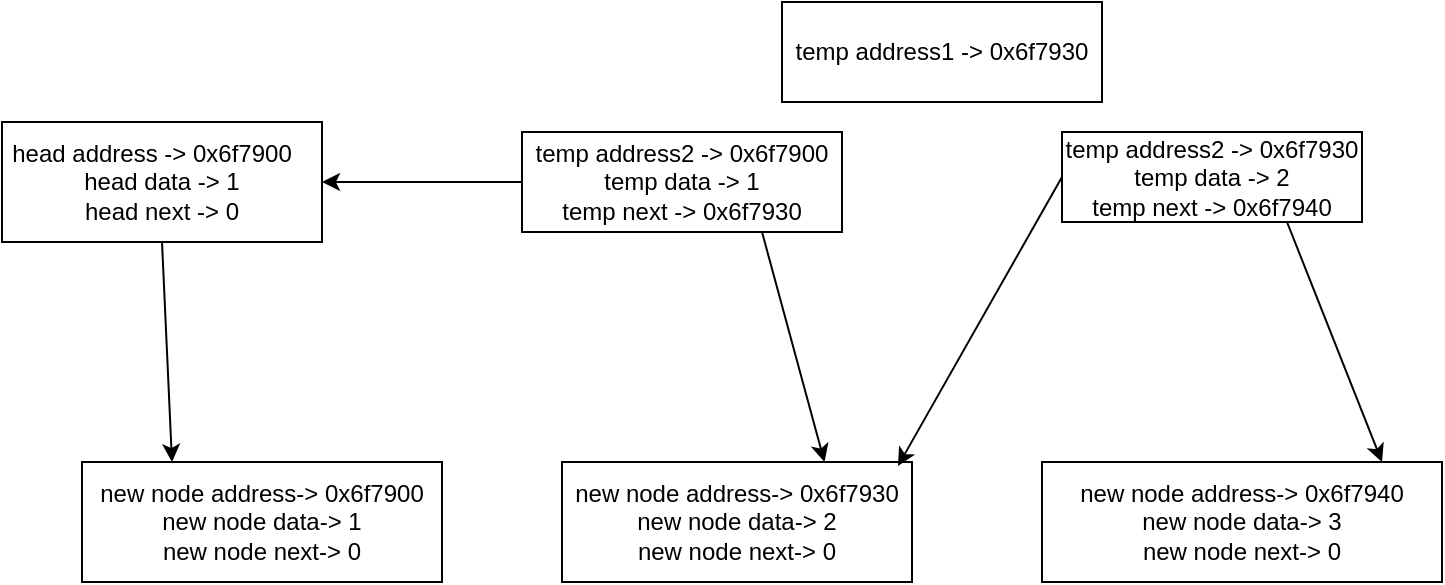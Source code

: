 <mxfile>
    <diagram id="igLSvl1rxOK1qJQzjv5_" name="Page-1">
        <mxGraphModel dx="1695" dy="405" grid="1" gridSize="10" guides="1" tooltips="1" connect="1" arrows="1" fold="1" page="1" pageScale="1" pageWidth="850" pageHeight="1100" background="none" math="0" shadow="0">
            <root>
                <mxCell id="0"/>
                <mxCell id="1" parent="0"/>
                <mxCell id="2" value="&lt;div&gt;new node address-&amp;gt; 0x6f7900&lt;/div&gt;&lt;div&gt;new node data-&amp;gt; 1&lt;/div&gt;&lt;div&gt;new node next-&amp;gt; 0&lt;/div&gt;" style="rounded=0;whiteSpace=wrap;html=1;" vertex="1" parent="1">
                    <mxGeometry x="30" y="260" width="180" height="60" as="geometry"/>
                </mxCell>
                <mxCell id="10" style="edgeStyle=none;html=1;exitX=0.5;exitY=1;exitDx=0;exitDy=0;entryX=0.25;entryY=0;entryDx=0;entryDy=0;" edge="1" parent="1" source="3" target="2">
                    <mxGeometry relative="1" as="geometry"/>
                </mxCell>
                <mxCell id="3" value="&lt;div&gt;head address -&amp;gt; 0x6f7900&amp;nbsp; &amp;nbsp;&lt;/div&gt;&lt;div&gt;head data -&amp;gt; 1&lt;/div&gt;&lt;div&gt;head next -&amp;gt; 0&lt;/div&gt;" style="rounded=0;whiteSpace=wrap;html=1;" vertex="1" parent="1">
                    <mxGeometry x="-10" y="90" width="160" height="60" as="geometry"/>
                </mxCell>
                <mxCell id="4" value="&lt;div&gt;new node address-&amp;gt; 0x6f7930&lt;/div&gt;&lt;div&gt;new node data-&amp;gt; 2&lt;/div&gt;&lt;div&gt;new node next-&amp;gt; 0&lt;/div&gt;" style="rounded=0;whiteSpace=wrap;html=1;" vertex="1" parent="1">
                    <mxGeometry x="270" y="260" width="175" height="60" as="geometry"/>
                </mxCell>
                <mxCell id="11" style="edgeStyle=none;html=1;exitX=0;exitY=0.5;exitDx=0;exitDy=0;entryX=1;entryY=0.5;entryDx=0;entryDy=0;" edge="1" parent="1" source="5" target="3">
                    <mxGeometry relative="1" as="geometry"/>
                </mxCell>
                <mxCell id="12" style="edgeStyle=none;html=1;exitX=0.75;exitY=1;exitDx=0;exitDy=0;entryX=0.75;entryY=0;entryDx=0;entryDy=0;" edge="1" parent="1" source="5" target="4">
                    <mxGeometry relative="1" as="geometry"/>
                </mxCell>
                <mxCell id="5" value="&lt;div&gt;temp address2 -&amp;gt; 0x6f7900&lt;/div&gt;&lt;div&gt;temp data -&amp;gt; 1&lt;/div&gt;&lt;div&gt;temp next -&amp;gt; 0x6f7930&lt;/div&gt;" style="rounded=0;whiteSpace=wrap;html=1;" vertex="1" parent="1">
                    <mxGeometry x="250" y="95" width="160" height="50" as="geometry"/>
                </mxCell>
                <mxCell id="6" value="&lt;div&gt;new node address-&amp;gt; 0x6f7940&lt;/div&gt;&lt;div&gt;new node data-&amp;gt; 3&lt;/div&gt;&lt;div&gt;new node next-&amp;gt; 0&lt;/div&gt;" style="rounded=0;whiteSpace=wrap;html=1;" vertex="1" parent="1">
                    <mxGeometry x="510" y="260" width="200" height="60" as="geometry"/>
                </mxCell>
                <mxCell id="7" value="temp address1 -&amp;gt; 0x6f7930" style="rounded=0;whiteSpace=wrap;html=1;" vertex="1" parent="1">
                    <mxGeometry x="380" y="30" width="160" height="50" as="geometry"/>
                </mxCell>
                <mxCell id="13" style="edgeStyle=none;html=1;exitX=0;exitY=0.5;exitDx=0;exitDy=0;entryX=0.96;entryY=0.033;entryDx=0;entryDy=0;entryPerimeter=0;" edge="1" parent="1" source="8" target="4">
                    <mxGeometry relative="1" as="geometry"/>
                </mxCell>
                <mxCell id="14" style="edgeStyle=none;html=1;exitX=0.75;exitY=1;exitDx=0;exitDy=0;entryX=0.85;entryY=0;entryDx=0;entryDy=0;entryPerimeter=0;" edge="1" parent="1" source="8" target="6">
                    <mxGeometry relative="1" as="geometry"/>
                </mxCell>
                <mxCell id="8" value="&lt;div&gt;temp address2 -&amp;gt; 0x6f7930&lt;/div&gt;&lt;div&gt;temp data -&amp;gt; 2&lt;/div&gt;&lt;div&gt;temp next -&amp;gt; 0x6f7940&lt;/div&gt;" style="rounded=0;whiteSpace=wrap;html=1;" vertex="1" parent="1">
                    <mxGeometry x="520" y="95" width="150" height="45" as="geometry"/>
                </mxCell>
            </root>
        </mxGraphModel>
    </diagram>
</mxfile>